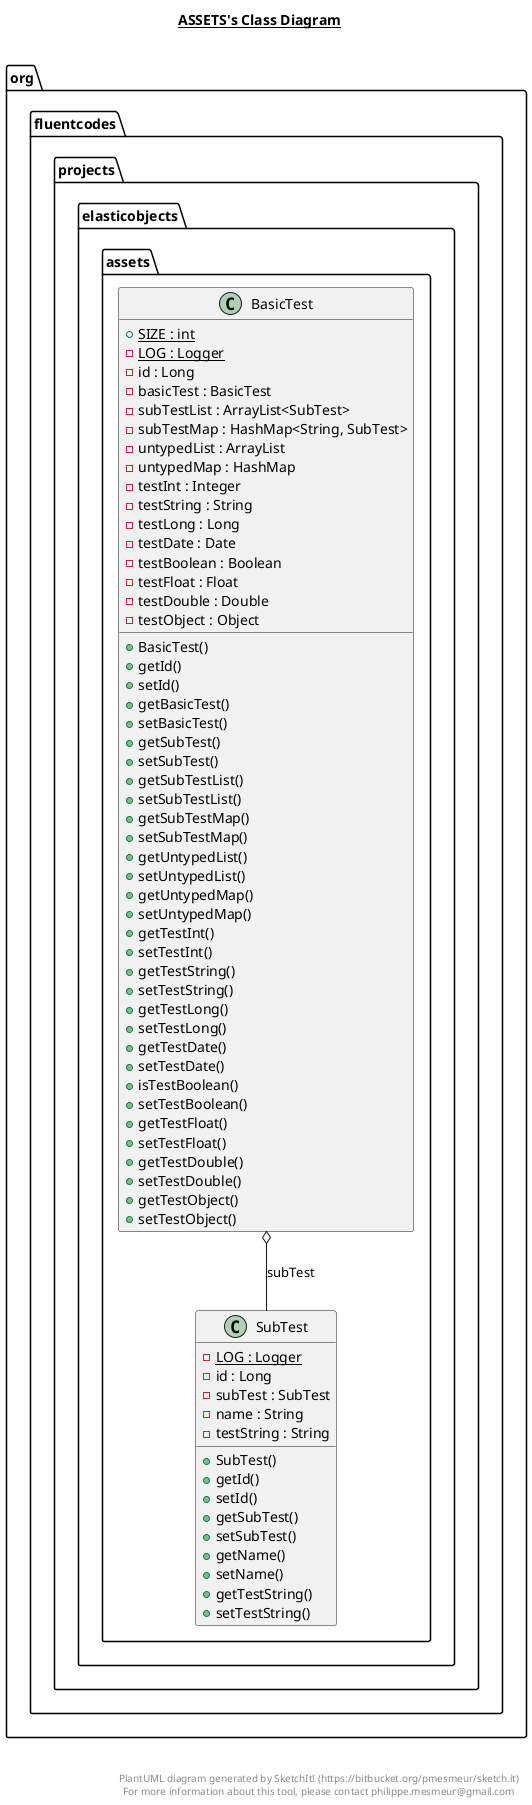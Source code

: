 @startuml

title __ASSETS's Class Diagram__\n

  package org.fluentcodes.projects.elasticobjects {
    package org.fluentcodes.projects.elasticobjects.assets {
      class BasicTest {
          {static} + SIZE : int
          {static} - LOG : Logger
          - id : Long
          - basicTest : BasicTest
          - subTestList : ArrayList<SubTest>
          - subTestMap : HashMap<String, SubTest>
          - untypedList : ArrayList
          - untypedMap : HashMap
          - testInt : Integer
          - testString : String
          - testLong : Long
          - testDate : Date
          - testBoolean : Boolean
          - testFloat : Float
          - testDouble : Double
          - testObject : Object
          + BasicTest()
          + getId()
          + setId()
          + getBasicTest()
          + setBasicTest()
          + getSubTest()
          + setSubTest()
          + getSubTestList()
          + setSubTestList()
          + getSubTestMap()
          + setSubTestMap()
          + getUntypedList()
          + setUntypedList()
          + getUntypedMap()
          + setUntypedMap()
          + getTestInt()
          + setTestInt()
          + getTestString()
          + setTestString()
          + getTestLong()
          + setTestLong()
          + getTestDate()
          + setTestDate()
          + isTestBoolean()
          + setTestBoolean()
          + getTestFloat()
          + setTestFloat()
          + getTestDouble()
          + setTestDouble()
          + getTestObject()
          + setTestObject()
      }
    }
  }
  

  package org.fluentcodes.projects.elasticobjects {
    package org.fluentcodes.projects.elasticobjects.assets {
      class SubTest {
          {static} - LOG : Logger
          - id : Long
          - subTest : SubTest
          - name : String
          - testString : String
          + SubTest()
          + getId()
          + setId()
          + getSubTest()
          + setSubTest()
          + getName()
          + setName()
          + getTestString()
          + setTestString()
      }
    }
  }
  

  BasicTest o-- SubTest : subTest


right footer


PlantUML diagram generated by SketchIt! (https://bitbucket.org/pmesmeur/sketch.it)
For more information about this tool, please contact philippe.mesmeur@gmail.com
endfooter

@enduml
